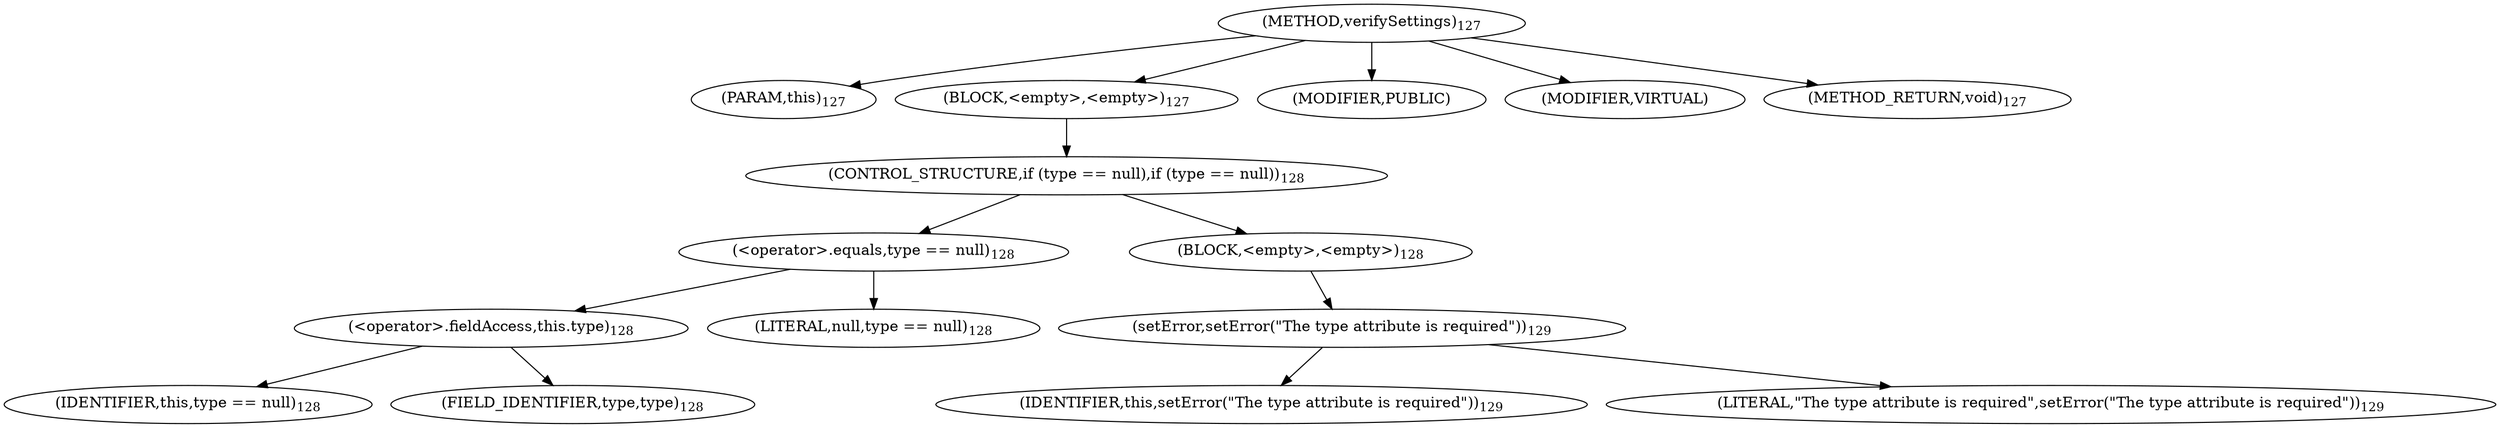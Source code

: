 digraph "verifySettings" {  
"134" [label = <(METHOD,verifySettings)<SUB>127</SUB>> ]
"13" [label = <(PARAM,this)<SUB>127</SUB>> ]
"135" [label = <(BLOCK,&lt;empty&gt;,&lt;empty&gt;)<SUB>127</SUB>> ]
"136" [label = <(CONTROL_STRUCTURE,if (type == null),if (type == null))<SUB>128</SUB>> ]
"137" [label = <(&lt;operator&gt;.equals,type == null)<SUB>128</SUB>> ]
"138" [label = <(&lt;operator&gt;.fieldAccess,this.type)<SUB>128</SUB>> ]
"139" [label = <(IDENTIFIER,this,type == null)<SUB>128</SUB>> ]
"140" [label = <(FIELD_IDENTIFIER,type,type)<SUB>128</SUB>> ]
"141" [label = <(LITERAL,null,type == null)<SUB>128</SUB>> ]
"142" [label = <(BLOCK,&lt;empty&gt;,&lt;empty&gt;)<SUB>128</SUB>> ]
"143" [label = <(setError,setError(&quot;The type attribute is required&quot;))<SUB>129</SUB>> ]
"12" [label = <(IDENTIFIER,this,setError(&quot;The type attribute is required&quot;))<SUB>129</SUB>> ]
"144" [label = <(LITERAL,&quot;The type attribute is required&quot;,setError(&quot;The type attribute is required&quot;))<SUB>129</SUB>> ]
"145" [label = <(MODIFIER,PUBLIC)> ]
"146" [label = <(MODIFIER,VIRTUAL)> ]
"147" [label = <(METHOD_RETURN,void)<SUB>127</SUB>> ]
  "134" -> "13" 
  "134" -> "135" 
  "134" -> "145" 
  "134" -> "146" 
  "134" -> "147" 
  "135" -> "136" 
  "136" -> "137" 
  "136" -> "142" 
  "137" -> "138" 
  "137" -> "141" 
  "138" -> "139" 
  "138" -> "140" 
  "142" -> "143" 
  "143" -> "12" 
  "143" -> "144" 
}
